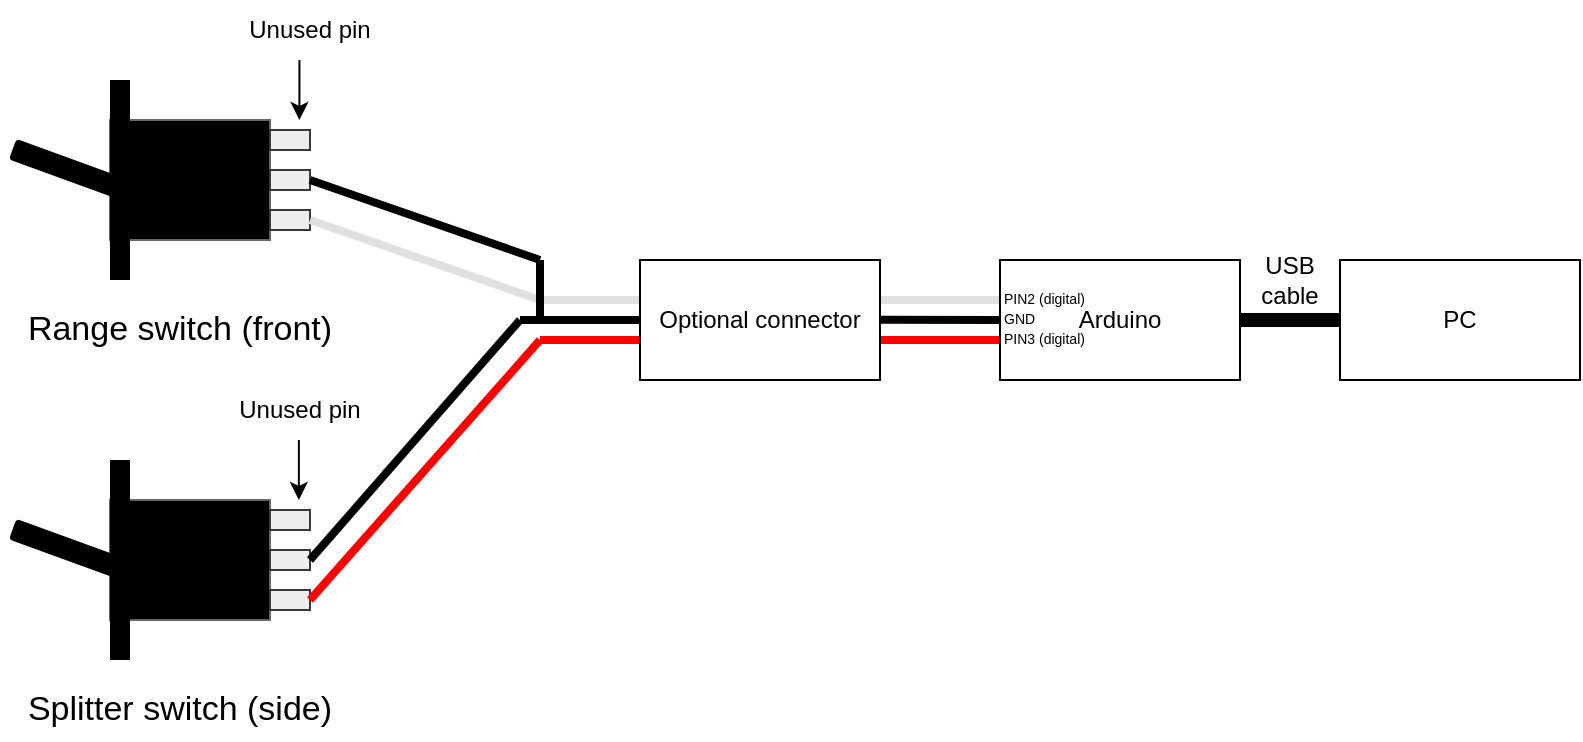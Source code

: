 <mxfile version="26.0.10">
  <diagram name="Page-1" id="t2LwDbuVZKIOUfTC8dxy">
    <mxGraphModel dx="1185" dy="1807" grid="1" gridSize="10" guides="1" tooltips="1" connect="1" arrows="1" fold="1" page="1" pageScale="1" pageWidth="827" pageHeight="1169" math="0" shadow="0">
      <root>
        <mxCell id="0" />
        <mxCell id="1" parent="0" />
        <mxCell id="hGbJWODpEG5Xo89__J49-1" value="" style="rounded=0;whiteSpace=wrap;html=1;strokeColor=#666666;fillColor=#000000;fontColor=#333333;" vertex="1" parent="1">
          <mxGeometry x="125" y="30" width="80" height="60" as="geometry" />
        </mxCell>
        <mxCell id="hGbJWODpEG5Xo89__J49-2" value="" style="rounded=0;whiteSpace=wrap;html=1;strokeColor=none;fillColor=#000000;fontColor=#333333;" vertex="1" parent="1">
          <mxGeometry x="125" y="10" width="10" height="100" as="geometry" />
        </mxCell>
        <mxCell id="hGbJWODpEG5Xo89__J49-3" value="" style="rounded=1;whiteSpace=wrap;html=1;fillColor=#000000;rotation=20;" vertex="1" parent="1">
          <mxGeometry x="75" y="50" width="60" height="10" as="geometry" />
        </mxCell>
        <mxCell id="hGbJWODpEG5Xo89__J49-4" value="Range switch (front)" style="text;html=1;align=center;verticalAlign=middle;whiteSpace=wrap;rounded=0;fontSize=17;" vertex="1" parent="1">
          <mxGeometry x="75" y="120" width="170" height="30" as="geometry" />
        </mxCell>
        <mxCell id="hGbJWODpEG5Xo89__J49-5" value="" style="rounded=0;whiteSpace=wrap;html=1;strokeColor=#666666;fillColor=#000000;fontColor=#333333;" vertex="1" parent="1">
          <mxGeometry x="125" y="220" width="80" height="60" as="geometry" />
        </mxCell>
        <mxCell id="hGbJWODpEG5Xo89__J49-6" value="" style="rounded=0;whiteSpace=wrap;html=1;strokeColor=none;fillColor=#000000;fontColor=#333333;" vertex="1" parent="1">
          <mxGeometry x="125" y="200" width="10" height="100" as="geometry" />
        </mxCell>
        <mxCell id="hGbJWODpEG5Xo89__J49-7" value="" style="rounded=1;whiteSpace=wrap;html=1;fillColor=#000000;rotation=20;" vertex="1" parent="1">
          <mxGeometry x="75" y="240" width="60" height="10" as="geometry" />
        </mxCell>
        <mxCell id="hGbJWODpEG5Xo89__J49-8" value="Splitter switch (side)" style="text;html=1;align=center;verticalAlign=middle;whiteSpace=wrap;rounded=0;fontSize=17;" vertex="1" parent="1">
          <mxGeometry x="75" y="310" width="170" height="30" as="geometry" />
        </mxCell>
        <mxCell id="hGbJWODpEG5Xo89__J49-10" value="" style="rounded=0;whiteSpace=wrap;html=1;fillColor=#eeeeee;strokeColor=#36393d;" vertex="1" parent="1">
          <mxGeometry x="205" y="75" width="20" height="10" as="geometry" />
        </mxCell>
        <mxCell id="hGbJWODpEG5Xo89__J49-11" value="" style="rounded=0;whiteSpace=wrap;html=1;fillColor=#eeeeee;strokeColor=#36393d;" vertex="1" parent="1">
          <mxGeometry x="205" y="55" width="20" height="10" as="geometry" />
        </mxCell>
        <mxCell id="hGbJWODpEG5Xo89__J49-12" value="" style="rounded=0;whiteSpace=wrap;html=1;fillColor=#eeeeee;strokeColor=#36393d;" vertex="1" parent="1">
          <mxGeometry x="205" y="35" width="20" height="10" as="geometry" />
        </mxCell>
        <mxCell id="hGbJWODpEG5Xo89__J49-13" value="" style="rounded=0;whiteSpace=wrap;html=1;fillColor=#eeeeee;strokeColor=#36393d;" vertex="1" parent="1">
          <mxGeometry x="205" y="265" width="20" height="10" as="geometry" />
        </mxCell>
        <mxCell id="hGbJWODpEG5Xo89__J49-14" value="" style="rounded=0;whiteSpace=wrap;html=1;fillColor=#eeeeee;strokeColor=#36393d;" vertex="1" parent="1">
          <mxGeometry x="205" y="245" width="20" height="10" as="geometry" />
        </mxCell>
        <mxCell id="hGbJWODpEG5Xo89__J49-15" value="" style="rounded=0;whiteSpace=wrap;html=1;fillColor=#eeeeee;strokeColor=#36393d;" vertex="1" parent="1">
          <mxGeometry x="205" y="225" width="20" height="10" as="geometry" />
        </mxCell>
        <mxCell id="hGbJWODpEG5Xo89__J49-16" value="" style="endArrow=classic;html=1;rounded=0;" edge="1" parent="1">
          <mxGeometry width="50" height="50" relative="1" as="geometry">
            <mxPoint x="219.71" as="sourcePoint" />
            <mxPoint x="219.71" y="30" as="targetPoint" />
          </mxGeometry>
        </mxCell>
        <mxCell id="hGbJWODpEG5Xo89__J49-17" value="" style="endArrow=classic;html=1;rounded=0;" edge="1" parent="1">
          <mxGeometry width="50" height="50" relative="1" as="geometry">
            <mxPoint x="219.43" y="190" as="sourcePoint" />
            <mxPoint x="219.43" y="220" as="targetPoint" />
          </mxGeometry>
        </mxCell>
        <mxCell id="hGbJWODpEG5Xo89__J49-18" value="Unused pin" style="text;html=1;align=center;verticalAlign=middle;whiteSpace=wrap;rounded=0;" vertex="1" parent="1">
          <mxGeometry x="70" y="160" width="300" height="30" as="geometry" />
        </mxCell>
        <mxCell id="hGbJWODpEG5Xo89__J49-19" value="Unused pin" style="text;html=1;align=center;verticalAlign=middle;whiteSpace=wrap;rounded=0;" vertex="1" parent="1">
          <mxGeometry x="75" y="-30" width="300" height="30" as="geometry" />
        </mxCell>
        <mxCell id="hGbJWODpEG5Xo89__J49-31" value="" style="endArrow=none;html=1;rounded=0;strokeWidth=4;" edge="1" parent="1">
          <mxGeometry width="50" height="50" relative="1" as="geometry">
            <mxPoint x="330" y="130" as="sourcePoint" />
            <mxPoint x="390" y="130" as="targetPoint" />
          </mxGeometry>
        </mxCell>
        <mxCell id="hGbJWODpEG5Xo89__J49-32" value="" style="endArrow=none;html=1;rounded=0;strokeWidth=4;strokeColor=#E0E0E0;" edge="1" parent="1">
          <mxGeometry width="50" height="50" relative="1" as="geometry">
            <mxPoint x="340" y="120.0" as="sourcePoint" />
            <mxPoint x="390" y="120" as="targetPoint" />
          </mxGeometry>
        </mxCell>
        <mxCell id="hGbJWODpEG5Xo89__J49-33" value="" style="endArrow=none;html=1;rounded=0;strokeWidth=4;strokeColor=#FF0000;" edge="1" parent="1">
          <mxGeometry width="50" height="50" relative="1" as="geometry">
            <mxPoint x="340" y="140" as="sourcePoint" />
            <mxPoint x="390" y="140" as="targetPoint" />
          </mxGeometry>
        </mxCell>
        <mxCell id="hGbJWODpEG5Xo89__J49-34" value="" style="endArrow=none;html=1;rounded=0;strokeWidth=4;strokeColor=#E0E0E0;exitX=1;exitY=0.5;exitDx=0;exitDy=0;" edge="1" parent="1" source="hGbJWODpEG5Xo89__J49-10">
          <mxGeometry width="50" height="50" relative="1" as="geometry">
            <mxPoint x="350" y="130" as="sourcePoint" />
            <mxPoint x="340" y="120" as="targetPoint" />
          </mxGeometry>
        </mxCell>
        <mxCell id="hGbJWODpEG5Xo89__J49-35" value="" style="endArrow=none;html=1;rounded=0;strokeWidth=4;exitX=1;exitY=0.5;exitDx=0;exitDy=0;" edge="1" parent="1" source="hGbJWODpEG5Xo89__J49-11">
          <mxGeometry width="50" height="50" relative="1" as="geometry">
            <mxPoint x="350" y="144.76" as="sourcePoint" />
            <mxPoint x="340" y="100" as="targetPoint" />
          </mxGeometry>
        </mxCell>
        <mxCell id="hGbJWODpEG5Xo89__J49-36" value="" style="endArrow=none;html=1;rounded=0;strokeWidth=4;" edge="1" parent="1">
          <mxGeometry width="50" height="50" relative="1" as="geometry">
            <mxPoint x="340" y="100" as="sourcePoint" />
            <mxPoint x="340" y="130" as="targetPoint" />
          </mxGeometry>
        </mxCell>
        <mxCell id="hGbJWODpEG5Xo89__J49-37" value="" style="endArrow=none;html=1;rounded=0;strokeWidth=4;strokeColor=#FF0000;exitX=1;exitY=0.5;exitDx=0;exitDy=0;" edge="1" parent="1" source="hGbJWODpEG5Xo89__J49-13">
          <mxGeometry width="50" height="50" relative="1" as="geometry">
            <mxPoint x="350" y="150" as="sourcePoint" />
            <mxPoint x="340" y="140" as="targetPoint" />
          </mxGeometry>
        </mxCell>
        <mxCell id="hGbJWODpEG5Xo89__J49-38" value="" style="endArrow=none;html=1;rounded=0;strokeWidth=4;entryX=1;entryY=0.5;entryDx=0;entryDy=0;" edge="1" parent="1" target="hGbJWODpEG5Xo89__J49-14">
          <mxGeometry width="50" height="50" relative="1" as="geometry">
            <mxPoint x="330" y="130" as="sourcePoint" />
            <mxPoint x="350" y="140" as="targetPoint" />
          </mxGeometry>
        </mxCell>
        <mxCell id="hGbJWODpEG5Xo89__J49-42" value="" style="endArrow=none;html=1;rounded=0;strokeWidth=4;strokeColor=#E0E0E0;" edge="1" parent="1">
          <mxGeometry width="50" height="50" relative="1" as="geometry">
            <mxPoint x="510" y="120" as="sourcePoint" />
            <mxPoint x="570" y="120" as="targetPoint" />
          </mxGeometry>
        </mxCell>
        <mxCell id="hGbJWODpEG5Xo89__J49-43" value="" style="endArrow=none;html=1;rounded=0;strokeWidth=4;" edge="1" parent="1">
          <mxGeometry width="50" height="50" relative="1" as="geometry">
            <mxPoint x="510" y="129.9" as="sourcePoint" />
            <mxPoint x="570" y="130" as="targetPoint" />
          </mxGeometry>
        </mxCell>
        <mxCell id="hGbJWODpEG5Xo89__J49-44" value="" style="endArrow=none;html=1;rounded=0;strokeWidth=4;strokeColor=#FF0000;" edge="1" parent="1">
          <mxGeometry width="50" height="50" relative="1" as="geometry">
            <mxPoint x="510" y="140.06" as="sourcePoint" />
            <mxPoint x="570" y="140" as="targetPoint" />
          </mxGeometry>
        </mxCell>
        <mxCell id="hGbJWODpEG5Xo89__J49-41" value="Arduino" style="rounded=0;whiteSpace=wrap;html=1;" vertex="1" parent="1">
          <mxGeometry x="570" y="100" width="120" height="60" as="geometry" />
        </mxCell>
        <mxCell id="hGbJWODpEG5Xo89__J49-40" value="Optional connector" style="rounded=0;whiteSpace=wrap;html=1;" vertex="1" parent="1">
          <mxGeometry x="390" y="100" width="120" height="60" as="geometry" />
        </mxCell>
        <mxCell id="hGbJWODpEG5Xo89__J49-45" value="GND" style="text;html=1;align=left;verticalAlign=middle;whiteSpace=wrap;rounded=0;fontSize=7;" vertex="1" parent="1">
          <mxGeometry x="570" y="115" width="40" height="30" as="geometry" />
        </mxCell>
        <mxCell id="hGbJWODpEG5Xo89__J49-46" value="PIN2 (digital)" style="text;html=1;align=left;verticalAlign=middle;whiteSpace=wrap;rounded=0;fontSize=7;" vertex="1" parent="1">
          <mxGeometry x="570" y="115" width="60" height="10" as="geometry" />
        </mxCell>
        <mxCell id="hGbJWODpEG5Xo89__J49-48" value="PIN3 (digital)" style="text;html=1;align=left;verticalAlign=middle;whiteSpace=wrap;rounded=0;fontSize=7;" vertex="1" parent="1">
          <mxGeometry x="570" y="135" width="60" height="10" as="geometry" />
        </mxCell>
        <mxCell id="hGbJWODpEG5Xo89__J49-49" value="PC" style="rounded=0;whiteSpace=wrap;html=1;" vertex="1" parent="1">
          <mxGeometry x="740" y="100" width="120" height="60" as="geometry" />
        </mxCell>
        <mxCell id="hGbJWODpEG5Xo89__J49-50" value="" style="endArrow=none;html=1;rounded=0;exitX=1;exitY=0.5;exitDx=0;exitDy=0;strokeWidth=7;" edge="1" parent="1" source="hGbJWODpEG5Xo89__J49-41">
          <mxGeometry width="50" height="50" relative="1" as="geometry">
            <mxPoint x="760" y="110" as="sourcePoint" />
            <mxPoint x="740" y="130" as="targetPoint" />
          </mxGeometry>
        </mxCell>
        <mxCell id="hGbJWODpEG5Xo89__J49-51" value="USB&lt;br&gt;cable" style="text;html=1;align=center;verticalAlign=middle;whiteSpace=wrap;rounded=0;" vertex="1" parent="1">
          <mxGeometry x="690" y="95" width="50" height="30" as="geometry" />
        </mxCell>
      </root>
    </mxGraphModel>
  </diagram>
</mxfile>
